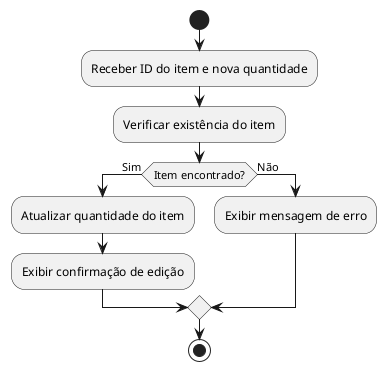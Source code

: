 @startuml
start

:Receber ID do item e nova quantidade;
:Verificar existência do item;
if (Item encontrado?) then (Sim)
  :Atualizar quantidade do item;
  :Exibir confirmação de edição;
else (Não)
  :Exibir mensagem de erro;
endif

stop
@enduml


